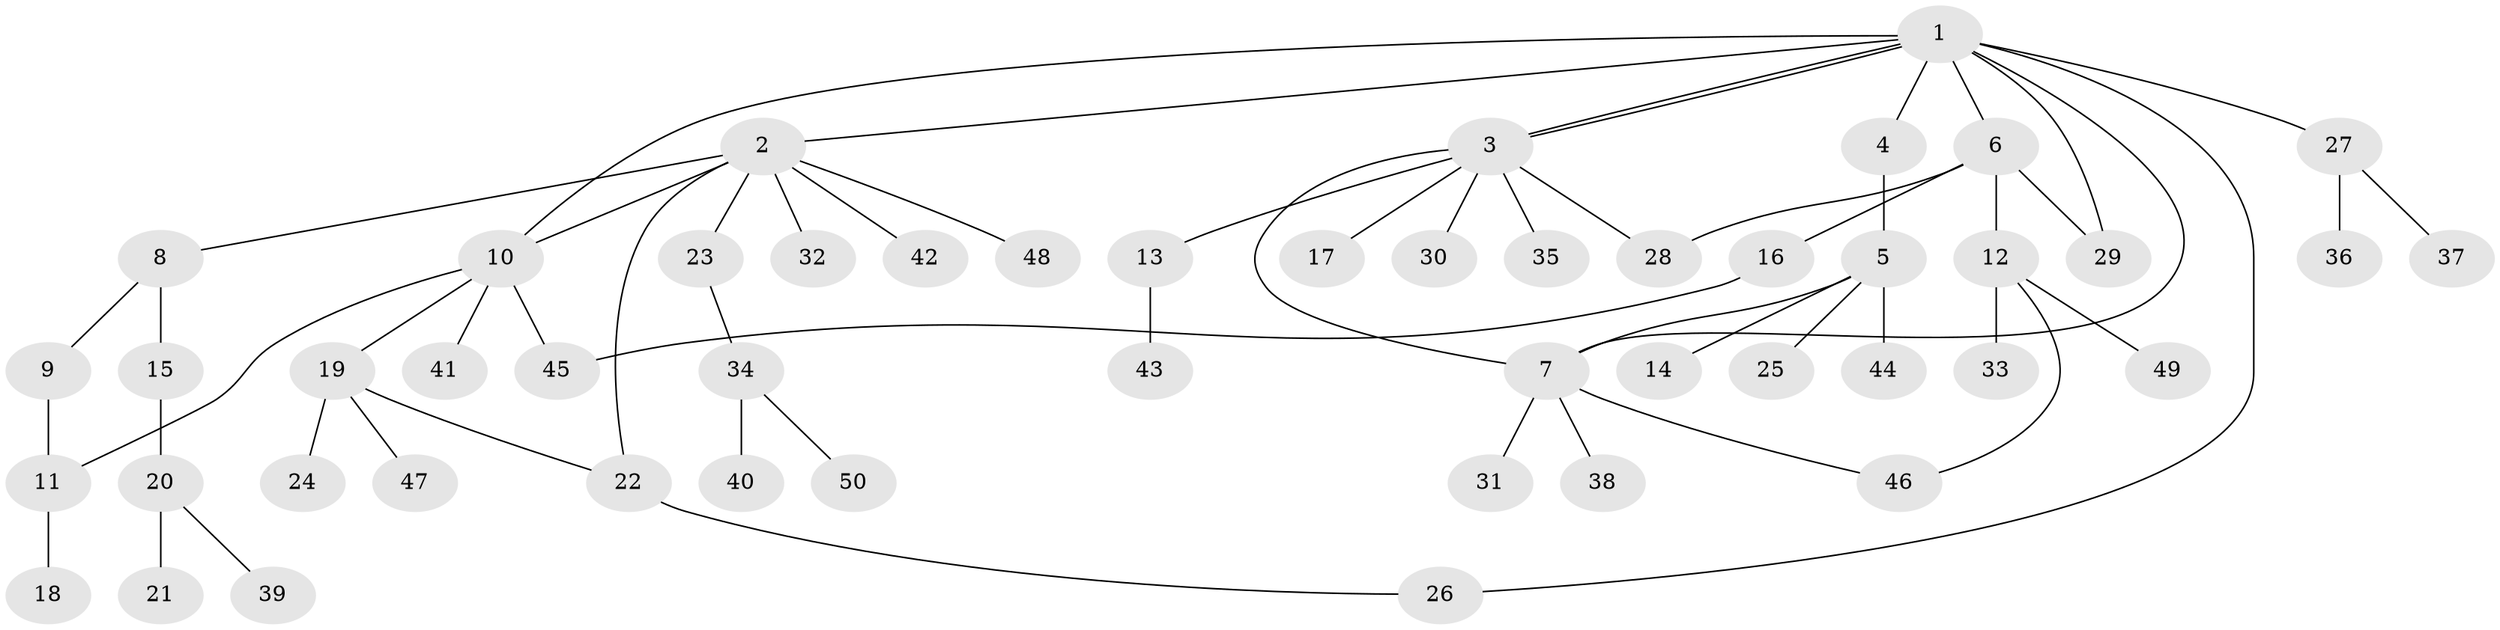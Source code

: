 // Generated by graph-tools (version 1.1) at 2025/47/03/09/25 04:47:41]
// undirected, 50 vertices, 60 edges
graph export_dot {
graph [start="1"]
  node [color=gray90,style=filled];
  1;
  2;
  3;
  4;
  5;
  6;
  7;
  8;
  9;
  10;
  11;
  12;
  13;
  14;
  15;
  16;
  17;
  18;
  19;
  20;
  21;
  22;
  23;
  24;
  25;
  26;
  27;
  28;
  29;
  30;
  31;
  32;
  33;
  34;
  35;
  36;
  37;
  38;
  39;
  40;
  41;
  42;
  43;
  44;
  45;
  46;
  47;
  48;
  49;
  50;
  1 -- 2;
  1 -- 3;
  1 -- 3;
  1 -- 4;
  1 -- 6;
  1 -- 7;
  1 -- 10;
  1 -- 26;
  1 -- 27;
  1 -- 29;
  2 -- 8;
  2 -- 10;
  2 -- 22;
  2 -- 23;
  2 -- 32;
  2 -- 42;
  2 -- 48;
  3 -- 7;
  3 -- 13;
  3 -- 17;
  3 -- 28;
  3 -- 30;
  3 -- 35;
  4 -- 5;
  5 -- 7;
  5 -- 14;
  5 -- 25;
  5 -- 44;
  6 -- 12;
  6 -- 16;
  6 -- 28;
  6 -- 29;
  7 -- 31;
  7 -- 38;
  7 -- 46;
  8 -- 9;
  8 -- 15;
  9 -- 11;
  10 -- 11;
  10 -- 19;
  10 -- 41;
  10 -- 45;
  11 -- 18;
  12 -- 33;
  12 -- 46;
  12 -- 49;
  13 -- 43;
  15 -- 20;
  16 -- 45;
  19 -- 22;
  19 -- 24;
  19 -- 47;
  20 -- 21;
  20 -- 39;
  22 -- 26;
  23 -- 34;
  27 -- 36;
  27 -- 37;
  34 -- 40;
  34 -- 50;
}
